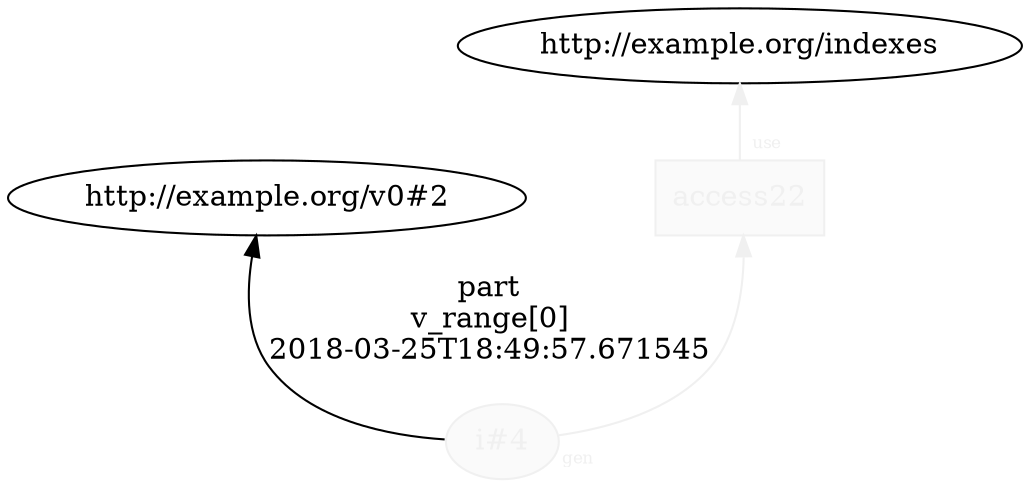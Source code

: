 digraph "PROV" { size="16,12"; rankdir="BT";
"http://example.org/i#4" [fillcolor="#FAFAFA",color="#F0F0F0",style="filled",fontcolor="#F0F0F0",label="i#4",URL="http://example.org/i#4"]
"http://example.org/i#4" -> "http://example.org/v0#2" [fontsize="14",distance="1.5",angle="60.0",rotation="20",label="part
v_range[0]
2018-03-25T18:49:57.671545"]
"http://example.org/access22" [fillcolor="#FAFAFA",color="#F0F0F0",shape="polygon",sides="4",style="filled",fontcolor="#F0F0F0",label="access22",URL="http://example.org/access22"]
"http://example.org/access22" -> "http://example.org/indexes" [labelfontsize="8",labeldistance="1.5",labelangle="60.0",rotation="20",taillabel="use",fontcolor="#F0F0F0",color="#F0F0F0"]
"http://example.org/i#4" -> "http://example.org/access22" [labelfontsize="8",labeldistance="1.5",labelangle="60.0",rotation="20",taillabel="gen",fontcolor="#F0F0F0",color="#F0F0F0"]
}